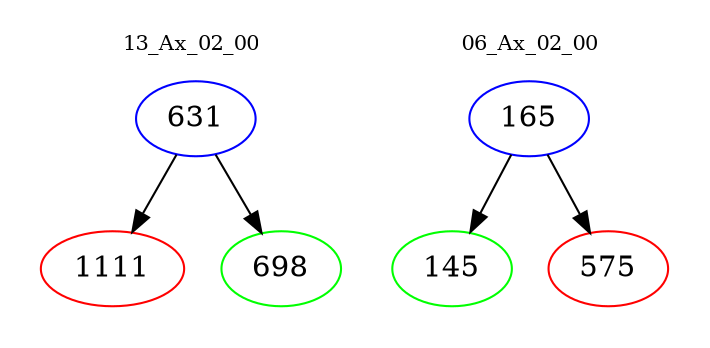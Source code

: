 digraph{
subgraph cluster_0 {
color = white
label = "13_Ax_02_00";
fontsize=10;
T0_631 [label="631", color="blue"]
T0_631 -> T0_1111 [color="black"]
T0_1111 [label="1111", color="red"]
T0_631 -> T0_698 [color="black"]
T0_698 [label="698", color="green"]
}
subgraph cluster_1 {
color = white
label = "06_Ax_02_00";
fontsize=10;
T1_165 [label="165", color="blue"]
T1_165 -> T1_145 [color="black"]
T1_145 [label="145", color="green"]
T1_165 -> T1_575 [color="black"]
T1_575 [label="575", color="red"]
}
}
